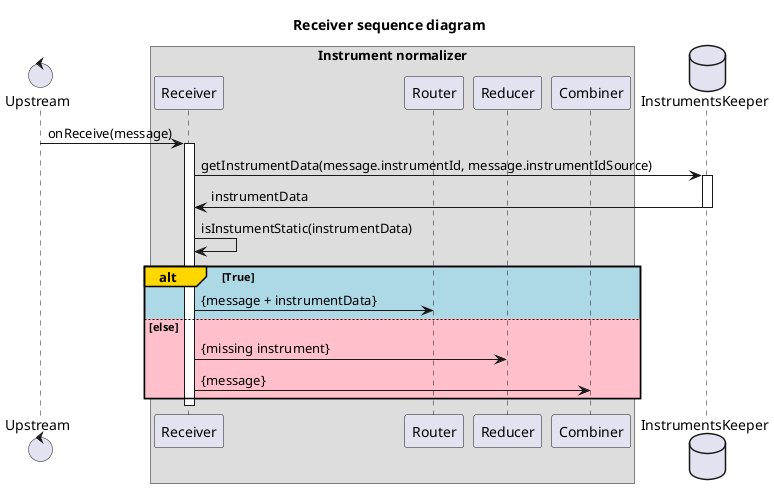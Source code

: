 @startuml

title Receiver sequence diagram


control Upstream order 10
box "Instrument normalizer"
participant Receiver order 20 
participant Router order 30 
participant Reducer order 35 
participant Combiner order 40 
end box
database InstrumentsKeeper order 50

Upstream -> Receiver: onReceive(message)
activate Receiver
Receiver -> InstrumentsKeeper : getInstrumentData(message.instrumentId, message.instrumentIdSource)
activate InstrumentsKeeper
InstrumentsKeeper -> Receiver : instrumentData
deactivate InstrumentsKeeper
Receiver -> Receiver : isInstumentStatic(instrumentData)
alt#Gold #LightBlue True
Receiver -> Router: {message + instrumentData}
else #Pink else
Receiver -> Reducer: {missing instrument}
Receiver -> Combiner: {message}
end
deactivate Receiver
@enduml
